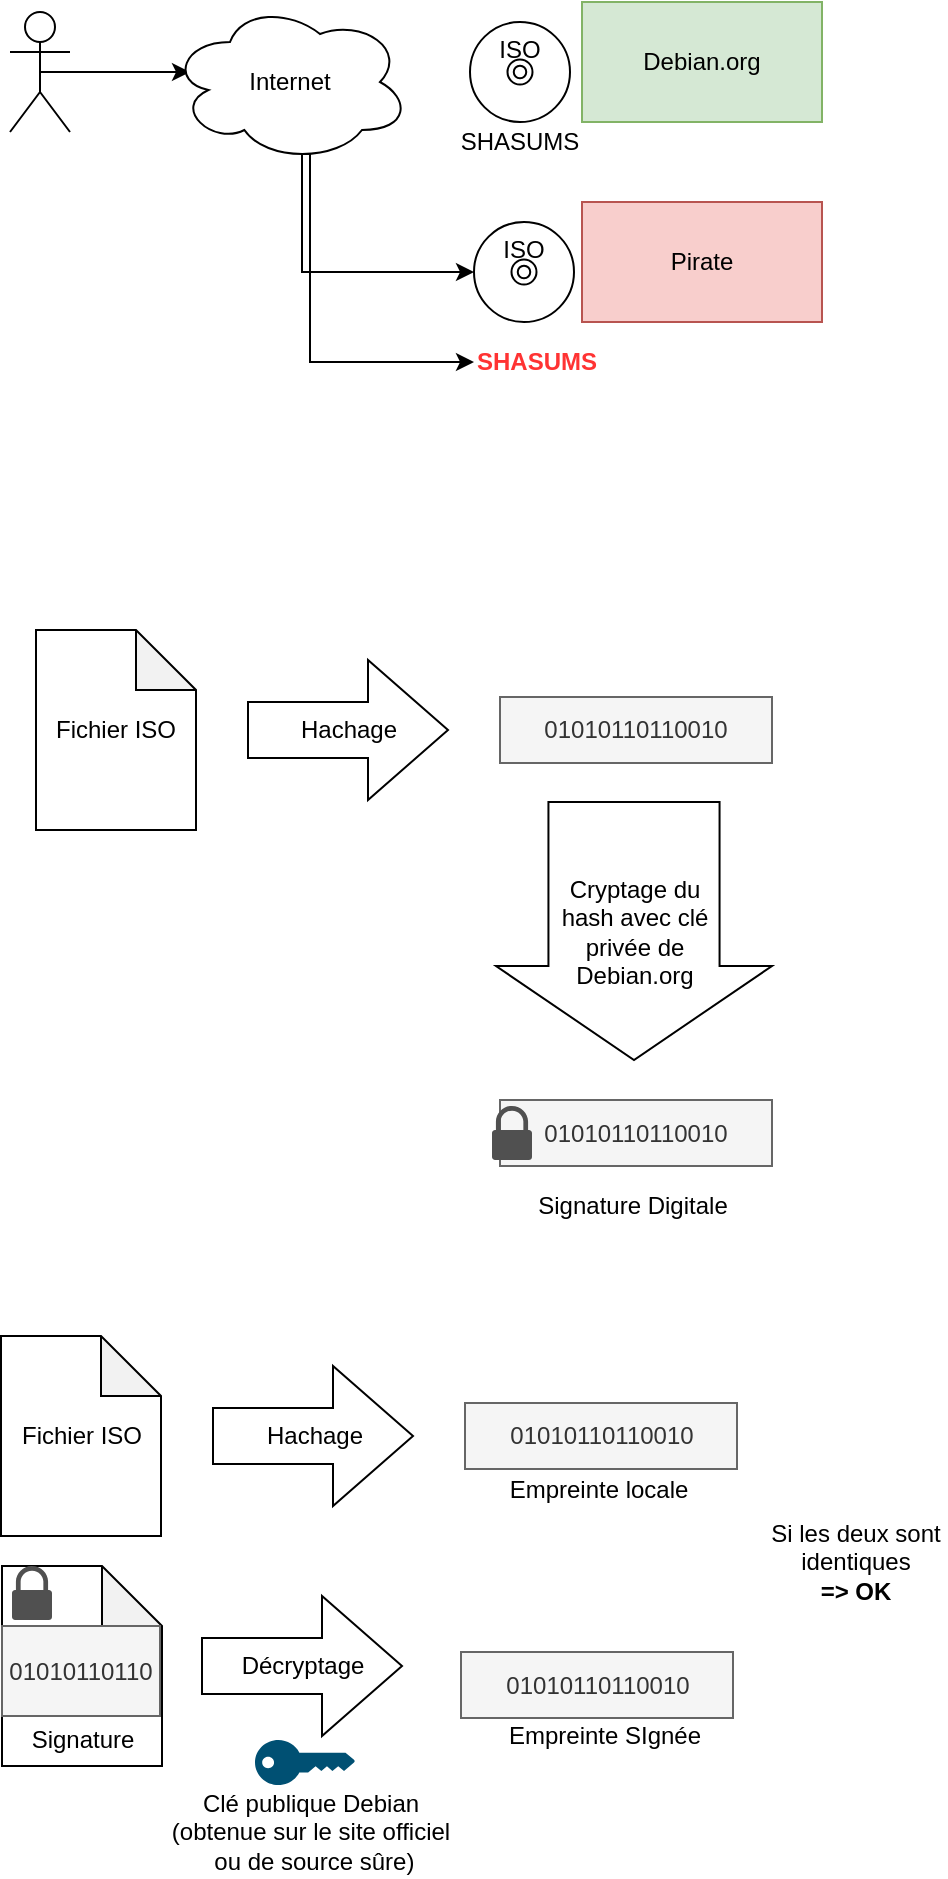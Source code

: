<mxfile version="14.4.3" type="device"><diagram id="9Gvn9EOCi2e1AjJ4CWKu" name="Page-1"><mxGraphModel dx="1106" dy="997" grid="0" gridSize="10" guides="1" tooltips="1" connect="1" arrows="1" fold="1" page="1" pageScale="1" pageWidth="827" pageHeight="1169" math="0" shadow="0"><root><mxCell id="0"/><mxCell id="1" parent="0"/><mxCell id="degNPvkYlOtyOKBgOwHb-4" style="edgeStyle=orthogonalEdgeStyle;rounded=0;orthogonalLoop=1;jettySize=auto;html=1;exitX=0.5;exitY=0.5;exitDx=0;exitDy=0;exitPerimeter=0;" edge="1" parent="1" source="degNPvkYlOtyOKBgOwHb-1"><mxGeometry relative="1" as="geometry"><mxPoint x="230" y="155" as="targetPoint"/></mxGeometry></mxCell><mxCell id="degNPvkYlOtyOKBgOwHb-1" value="" style="shape=umlActor;verticalLabelPosition=bottom;verticalAlign=top;html=1;outlineConnect=0;" vertex="1" parent="1"><mxGeometry x="140" y="125" width="30" height="60" as="geometry"/></mxCell><mxCell id="degNPvkYlOtyOKBgOwHb-2" value="Debian.org" style="rounded=0;whiteSpace=wrap;html=1;fillColor=#d5e8d4;strokeColor=#82b366;" vertex="1" parent="1"><mxGeometry x="426" y="120" width="120" height="60" as="geometry"/></mxCell><mxCell id="degNPvkYlOtyOKBgOwHb-3" value="Pirate" style="rounded=0;whiteSpace=wrap;html=1;fillColor=#f8cecc;strokeColor=#b85450;" vertex="1" parent="1"><mxGeometry x="426" y="220" width="120" height="60" as="geometry"/></mxCell><mxCell id="degNPvkYlOtyOKBgOwHb-11" value="" style="group" vertex="1" connectable="0" parent="1"><mxGeometry x="370" y="130" width="50" height="50" as="geometry"/></mxCell><mxCell id="degNPvkYlOtyOKBgOwHb-5" value="ISO" style="ellipse;whiteSpace=wrap;html=1;aspect=fixed;verticalAlign=top;" vertex="1" parent="degNPvkYlOtyOKBgOwHb-11"><mxGeometry width="50" height="50" as="geometry"/></mxCell><mxCell id="degNPvkYlOtyOKBgOwHb-6" value="" style="ellipse;whiteSpace=wrap;html=1;aspect=fixed;" vertex="1" parent="degNPvkYlOtyOKBgOwHb-11"><mxGeometry x="18.75" y="18.75" width="12.5" height="12.5" as="geometry"/></mxCell><mxCell id="degNPvkYlOtyOKBgOwHb-7" value="" style="ellipse;whiteSpace=wrap;html=1;aspect=fixed;" vertex="1" parent="degNPvkYlOtyOKBgOwHb-11"><mxGeometry x="21.875" y="21.875" width="6.25" height="6.25" as="geometry"/></mxCell><mxCell id="degNPvkYlOtyOKBgOwHb-12" value="" style="group" vertex="1" connectable="0" parent="1"><mxGeometry x="372" y="230" width="50" height="50" as="geometry"/></mxCell><mxCell id="degNPvkYlOtyOKBgOwHb-13" value="ISO" style="ellipse;whiteSpace=wrap;html=1;aspect=fixed;verticalAlign=top;" vertex="1" parent="degNPvkYlOtyOKBgOwHb-12"><mxGeometry width="50" height="50" as="geometry"/></mxCell><mxCell id="degNPvkYlOtyOKBgOwHb-14" value="" style="ellipse;whiteSpace=wrap;html=1;aspect=fixed;" vertex="1" parent="degNPvkYlOtyOKBgOwHb-12"><mxGeometry x="18.75" y="18.75" width="12.5" height="12.5" as="geometry"/></mxCell><mxCell id="degNPvkYlOtyOKBgOwHb-15" value="" style="ellipse;whiteSpace=wrap;html=1;aspect=fixed;" vertex="1" parent="degNPvkYlOtyOKBgOwHb-12"><mxGeometry x="21.875" y="21.875" width="6.25" height="6.25" as="geometry"/></mxCell><mxCell id="degNPvkYlOtyOKBgOwHb-19" style="edgeStyle=orthogonalEdgeStyle;rounded=0;orthogonalLoop=1;jettySize=auto;html=1;exitX=0.55;exitY=0.95;exitDx=0;exitDy=0;exitPerimeter=0;entryX=0;entryY=0.5;entryDx=0;entryDy=0;fontColor=#FF3333;" edge="1" parent="1" source="degNPvkYlOtyOKBgOwHb-16" target="degNPvkYlOtyOKBgOwHb-13"><mxGeometry relative="1" as="geometry"><Array as="points"><mxPoint x="286" y="255"/></Array></mxGeometry></mxCell><mxCell id="degNPvkYlOtyOKBgOwHb-20" style="edgeStyle=orthogonalEdgeStyle;rounded=0;orthogonalLoop=1;jettySize=auto;html=1;exitX=0.55;exitY=0.95;exitDx=0;exitDy=0;exitPerimeter=0;entryX=0;entryY=0.5;entryDx=0;entryDy=0;fontColor=#FF3333;" edge="1" parent="1" source="degNPvkYlOtyOKBgOwHb-16" target="degNPvkYlOtyOKBgOwHb-17"><mxGeometry relative="1" as="geometry"><Array as="points"><mxPoint x="290" y="196"/><mxPoint x="290" y="300"/></Array></mxGeometry></mxCell><mxCell id="degNPvkYlOtyOKBgOwHb-16" value="Internet" style="ellipse;shape=cloud;whiteSpace=wrap;html=1;" vertex="1" parent="1"><mxGeometry x="220" y="120" width="120" height="80" as="geometry"/></mxCell><mxCell id="degNPvkYlOtyOKBgOwHb-17" value="SHASUMS" style="text;html=1;strokeColor=none;fillColor=none;align=center;verticalAlign=middle;whiteSpace=wrap;rounded=0;fontStyle=1;fontColor=#FF3333;" vertex="1" parent="1"><mxGeometry x="372" y="290" width="63" height="20" as="geometry"/></mxCell><mxCell id="degNPvkYlOtyOKBgOwHb-18" value="SHASUMS" style="text;html=1;strokeColor=none;fillColor=none;align=center;verticalAlign=middle;whiteSpace=wrap;rounded=0;" vertex="1" parent="1"><mxGeometry x="375" y="180" width="40" height="20" as="geometry"/></mxCell><mxCell id="degNPvkYlOtyOKBgOwHb-21" value="Fichier ISO" style="shape=note;whiteSpace=wrap;html=1;backgroundOutline=1;darkOpacity=0.05;" vertex="1" parent="1"><mxGeometry x="153" y="434" width="80" height="100" as="geometry"/></mxCell><mxCell id="degNPvkYlOtyOKBgOwHb-22" value="Hachage" style="html=1;shadow=0;dashed=0;align=center;verticalAlign=middle;shape=mxgraph.arrows2.arrow;dy=0.6;dx=40;notch=0;" vertex="1" parent="1"><mxGeometry x="259" y="449" width="100" height="70" as="geometry"/></mxCell><mxCell id="degNPvkYlOtyOKBgOwHb-23" value="01010110110010" style="rounded=0;whiteSpace=wrap;html=1;fontColor=#333333;fillColor=#f5f5f5;strokeColor=#666666;" vertex="1" parent="1"><mxGeometry x="385" y="467.5" width="136" height="33" as="geometry"/></mxCell><mxCell id="degNPvkYlOtyOKBgOwHb-24" value="Cryptage du &lt;br&gt;hash avec clé&lt;br&gt;privée de&lt;br&gt;Debian.org" style="html=1;shadow=0;dashed=0;align=center;verticalAlign=middle;shape=mxgraph.arrows2.arrow;dy=0.38;dx=47;direction=south;notch=0;fontColor=#000000;" vertex="1" parent="1"><mxGeometry x="383" y="520" width="138" height="129" as="geometry"/></mxCell><mxCell id="degNPvkYlOtyOKBgOwHb-27" value="" style="group" vertex="1" connectable="0" parent="1"><mxGeometry x="381" y="669" width="140" height="33" as="geometry"/></mxCell><mxCell id="degNPvkYlOtyOKBgOwHb-25" value="01010110110010" style="rounded=0;whiteSpace=wrap;html=1;fontColor=#333333;fillColor=#f5f5f5;strokeColor=#666666;" vertex="1" parent="degNPvkYlOtyOKBgOwHb-27"><mxGeometry x="4" width="136" height="33" as="geometry"/></mxCell><mxCell id="degNPvkYlOtyOKBgOwHb-26" value="" style="pointerEvents=1;shadow=0;dashed=0;html=1;strokeColor=none;fillColor=#505050;labelPosition=center;verticalLabelPosition=bottom;verticalAlign=top;outlineConnect=0;align=center;shape=mxgraph.office.security.lock_protected;fontColor=#000000;" vertex="1" parent="degNPvkYlOtyOKBgOwHb-27"><mxGeometry y="3" width="20" height="27" as="geometry"/></mxCell><mxCell id="degNPvkYlOtyOKBgOwHb-28" value="Signature Digitale" style="text;html=1;align=center;verticalAlign=middle;resizable=0;points=[];autosize=1;fontColor=#000000;" vertex="1" parent="1"><mxGeometry x="398.5" y="713" width="105" height="18" as="geometry"/></mxCell><mxCell id="degNPvkYlOtyOKBgOwHb-29" value="Fichier ISO" style="shape=note;whiteSpace=wrap;html=1;backgroundOutline=1;darkOpacity=0.05;" vertex="1" parent="1"><mxGeometry x="135.5" y="787" width="80" height="100" as="geometry"/></mxCell><mxCell id="degNPvkYlOtyOKBgOwHb-30" value="Hachage" style="html=1;shadow=0;dashed=0;align=center;verticalAlign=middle;shape=mxgraph.arrows2.arrow;dy=0.6;dx=40;notch=0;" vertex="1" parent="1"><mxGeometry x="241.5" y="802" width="100" height="70" as="geometry"/></mxCell><mxCell id="degNPvkYlOtyOKBgOwHb-31" value="01010110110010" style="rounded=0;whiteSpace=wrap;html=1;fontColor=#333333;fillColor=#f5f5f5;strokeColor=#666666;" vertex="1" parent="1"><mxGeometry x="367.5" y="820.5" width="136" height="33" as="geometry"/></mxCell><mxCell id="degNPvkYlOtyOKBgOwHb-37" value="Empreinte locale" style="text;html=1;align=center;verticalAlign=middle;resizable=0;points=[];autosize=1;fontColor=#000000;" vertex="1" parent="1"><mxGeometry x="384" y="855" width="99" height="18" as="geometry"/></mxCell><mxCell id="degNPvkYlOtyOKBgOwHb-44" value="" style="group" vertex="1" connectable="0" parent="1"><mxGeometry x="136" y="902" width="80" height="100" as="geometry"/></mxCell><mxCell id="degNPvkYlOtyOKBgOwHb-43" value="" style="shape=note;whiteSpace=wrap;html=1;backgroundOutline=1;darkOpacity=0.05;fontColor=#000000;" vertex="1" parent="degNPvkYlOtyOKBgOwHb-44"><mxGeometry width="80" height="100" as="geometry"/></mxCell><mxCell id="degNPvkYlOtyOKBgOwHb-41" value="Signature" style="text;html=1;align=center;verticalAlign=middle;resizable=0;points=[];autosize=1;fontColor=#000000;" vertex="1" parent="degNPvkYlOtyOKBgOwHb-44"><mxGeometry x="9" y="78" width="61" height="18" as="geometry"/></mxCell><mxCell id="degNPvkYlOtyOKBgOwHb-39" value="01010110110" style="rounded=0;whiteSpace=wrap;html=1;fontColor=#333333;fillColor=#f5f5f5;strokeColor=#666666;" vertex="1" parent="degNPvkYlOtyOKBgOwHb-44"><mxGeometry y="30" width="79" height="45" as="geometry"/></mxCell><mxCell id="degNPvkYlOtyOKBgOwHb-40" value="" style="pointerEvents=1;shadow=0;dashed=0;html=1;strokeColor=none;fillColor=#505050;labelPosition=center;verticalLabelPosition=bottom;verticalAlign=top;outlineConnect=0;align=center;shape=mxgraph.office.security.lock_protected;fontColor=#000000;" vertex="1" parent="degNPvkYlOtyOKBgOwHb-44"><mxGeometry x="5" width="20" height="27" as="geometry"/></mxCell><mxCell id="degNPvkYlOtyOKBgOwHb-45" value="01010110110010" style="rounded=0;whiteSpace=wrap;html=1;fontColor=#333333;fillColor=#f5f5f5;strokeColor=#666666;" vertex="1" parent="1"><mxGeometry x="365.5" y="945" width="136" height="33" as="geometry"/></mxCell><mxCell id="degNPvkYlOtyOKBgOwHb-46" value="Empreinte SIgnée" style="text;html=1;align=center;verticalAlign=middle;resizable=0;points=[];autosize=1;fontColor=#000000;" vertex="1" parent="1"><mxGeometry x="384" y="978" width="106" height="18" as="geometry"/></mxCell><mxCell id="degNPvkYlOtyOKBgOwHb-47" value="Décryptage" style="html=1;shadow=0;dashed=0;align=center;verticalAlign=middle;shape=mxgraph.arrows2.arrow;dy=0.6;dx=40;notch=0;" vertex="1" parent="1"><mxGeometry x="236" y="917" width="100" height="70" as="geometry"/></mxCell><mxCell id="degNPvkYlOtyOKBgOwHb-48" value="Si les deux sont identiques &lt;br&gt;&lt;b&gt;=&amp;gt; OK&lt;/b&gt;" style="text;html=1;strokeColor=none;fillColor=none;align=center;verticalAlign=middle;whiteSpace=wrap;rounded=0;fontColor=#000000;" vertex="1" parent="1"><mxGeometry x="518" y="864" width="90" height="72" as="geometry"/></mxCell><mxCell id="degNPvkYlOtyOKBgOwHb-49" value="" style="points=[[0,0.5,0],[0.24,0,0],[0.5,0.28,0],[0.995,0.475,0],[0.5,0.72,0],[0.24,1,0]];verticalLabelPosition=bottom;html=1;verticalAlign=top;aspect=fixed;align=center;pointerEvents=1;shape=mxgraph.cisco19.key;fillColor=#005073;strokeColor=none;fontColor=#000000;" vertex="1" parent="1"><mxGeometry x="262.5" y="989" width="50" height="22.5" as="geometry"/></mxCell><mxCell id="degNPvkYlOtyOKBgOwHb-50" value="Clé publique Debian&lt;br&gt;(obtenue sur le site officiel&lt;br&gt;&amp;nbsp;ou de source sûre)" style="text;html=1;align=center;verticalAlign=middle;resizable=0;points=[];autosize=1;fontColor=#000000;" vertex="1" parent="1"><mxGeometry x="215.5" y="1011.5" width="149" height="46" as="geometry"/></mxCell></root></mxGraphModel></diagram></mxfile>